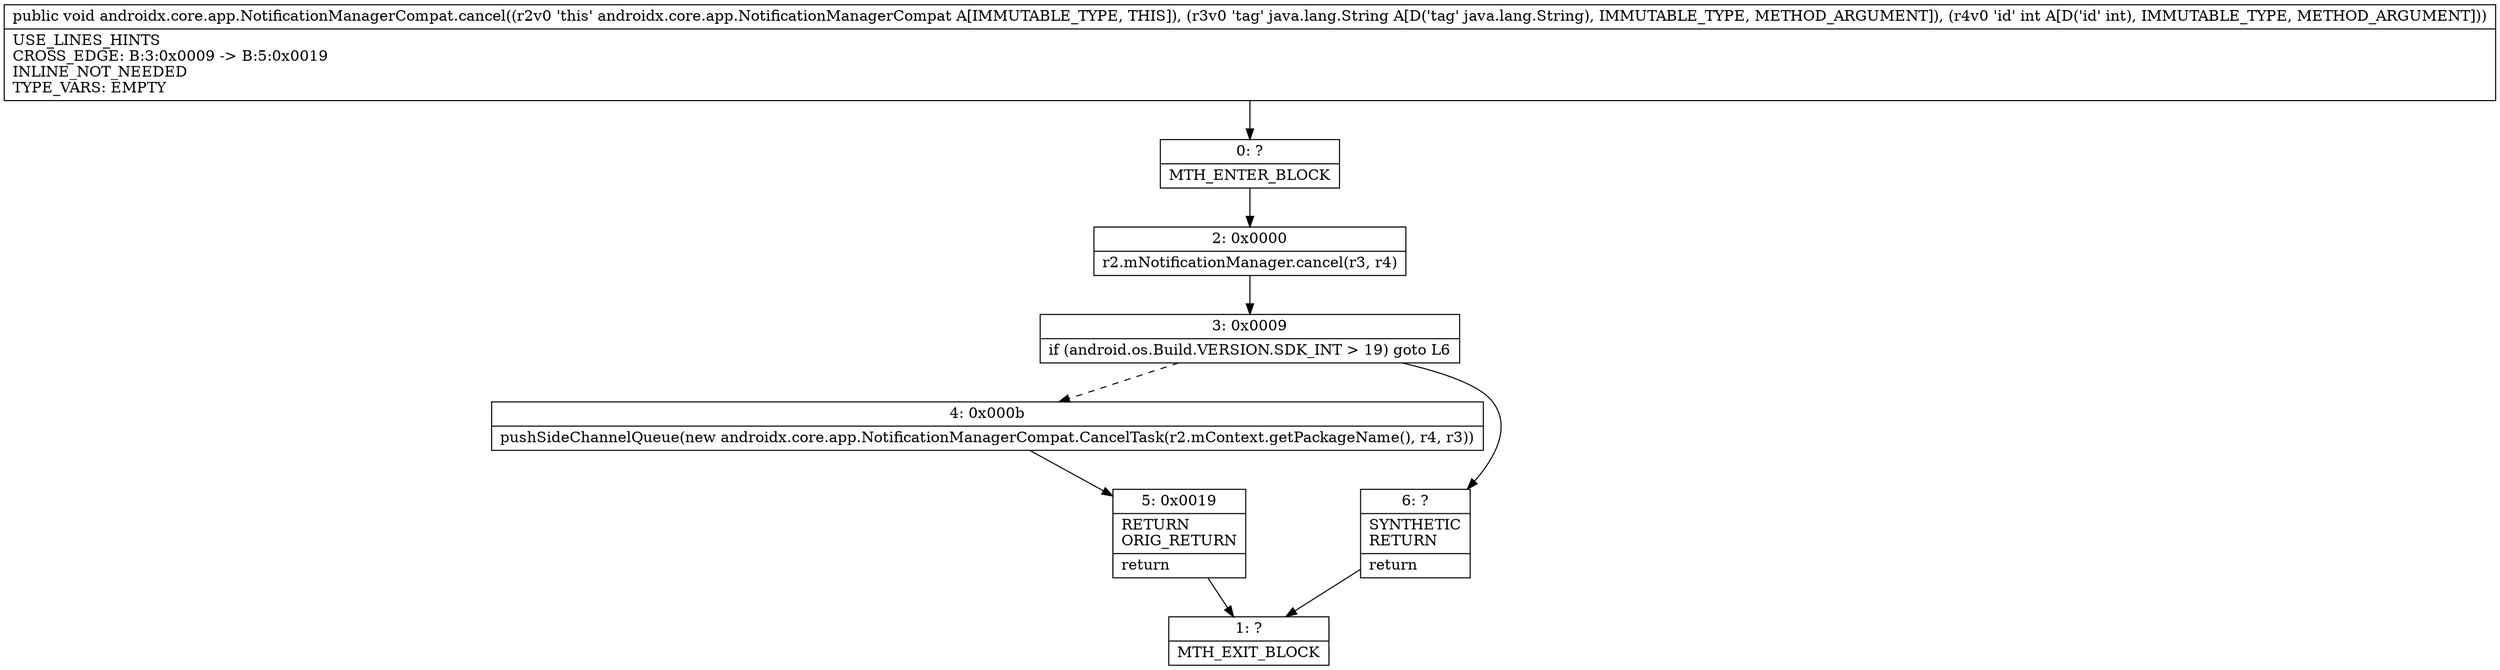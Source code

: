 digraph "CFG forandroidx.core.app.NotificationManagerCompat.cancel(Ljava\/lang\/String;I)V" {
Node_0 [shape=record,label="{0\:\ ?|MTH_ENTER_BLOCK\l}"];
Node_2 [shape=record,label="{2\:\ 0x0000|r2.mNotificationManager.cancel(r3, r4)\l}"];
Node_3 [shape=record,label="{3\:\ 0x0009|if (android.os.Build.VERSION.SDK_INT \> 19) goto L6\l}"];
Node_4 [shape=record,label="{4\:\ 0x000b|pushSideChannelQueue(new androidx.core.app.NotificationManagerCompat.CancelTask(r2.mContext.getPackageName(), r4, r3))\l}"];
Node_5 [shape=record,label="{5\:\ 0x0019|RETURN\lORIG_RETURN\l|return\l}"];
Node_1 [shape=record,label="{1\:\ ?|MTH_EXIT_BLOCK\l}"];
Node_6 [shape=record,label="{6\:\ ?|SYNTHETIC\lRETURN\l|return\l}"];
MethodNode[shape=record,label="{public void androidx.core.app.NotificationManagerCompat.cancel((r2v0 'this' androidx.core.app.NotificationManagerCompat A[IMMUTABLE_TYPE, THIS]), (r3v0 'tag' java.lang.String A[D('tag' java.lang.String), IMMUTABLE_TYPE, METHOD_ARGUMENT]), (r4v0 'id' int A[D('id' int), IMMUTABLE_TYPE, METHOD_ARGUMENT]))  | USE_LINES_HINTS\lCROSS_EDGE: B:3:0x0009 \-\> B:5:0x0019\lINLINE_NOT_NEEDED\lTYPE_VARS: EMPTY\l}"];
MethodNode -> Node_0;Node_0 -> Node_2;
Node_2 -> Node_3;
Node_3 -> Node_4[style=dashed];
Node_3 -> Node_6;
Node_4 -> Node_5;
Node_5 -> Node_1;
Node_6 -> Node_1;
}

